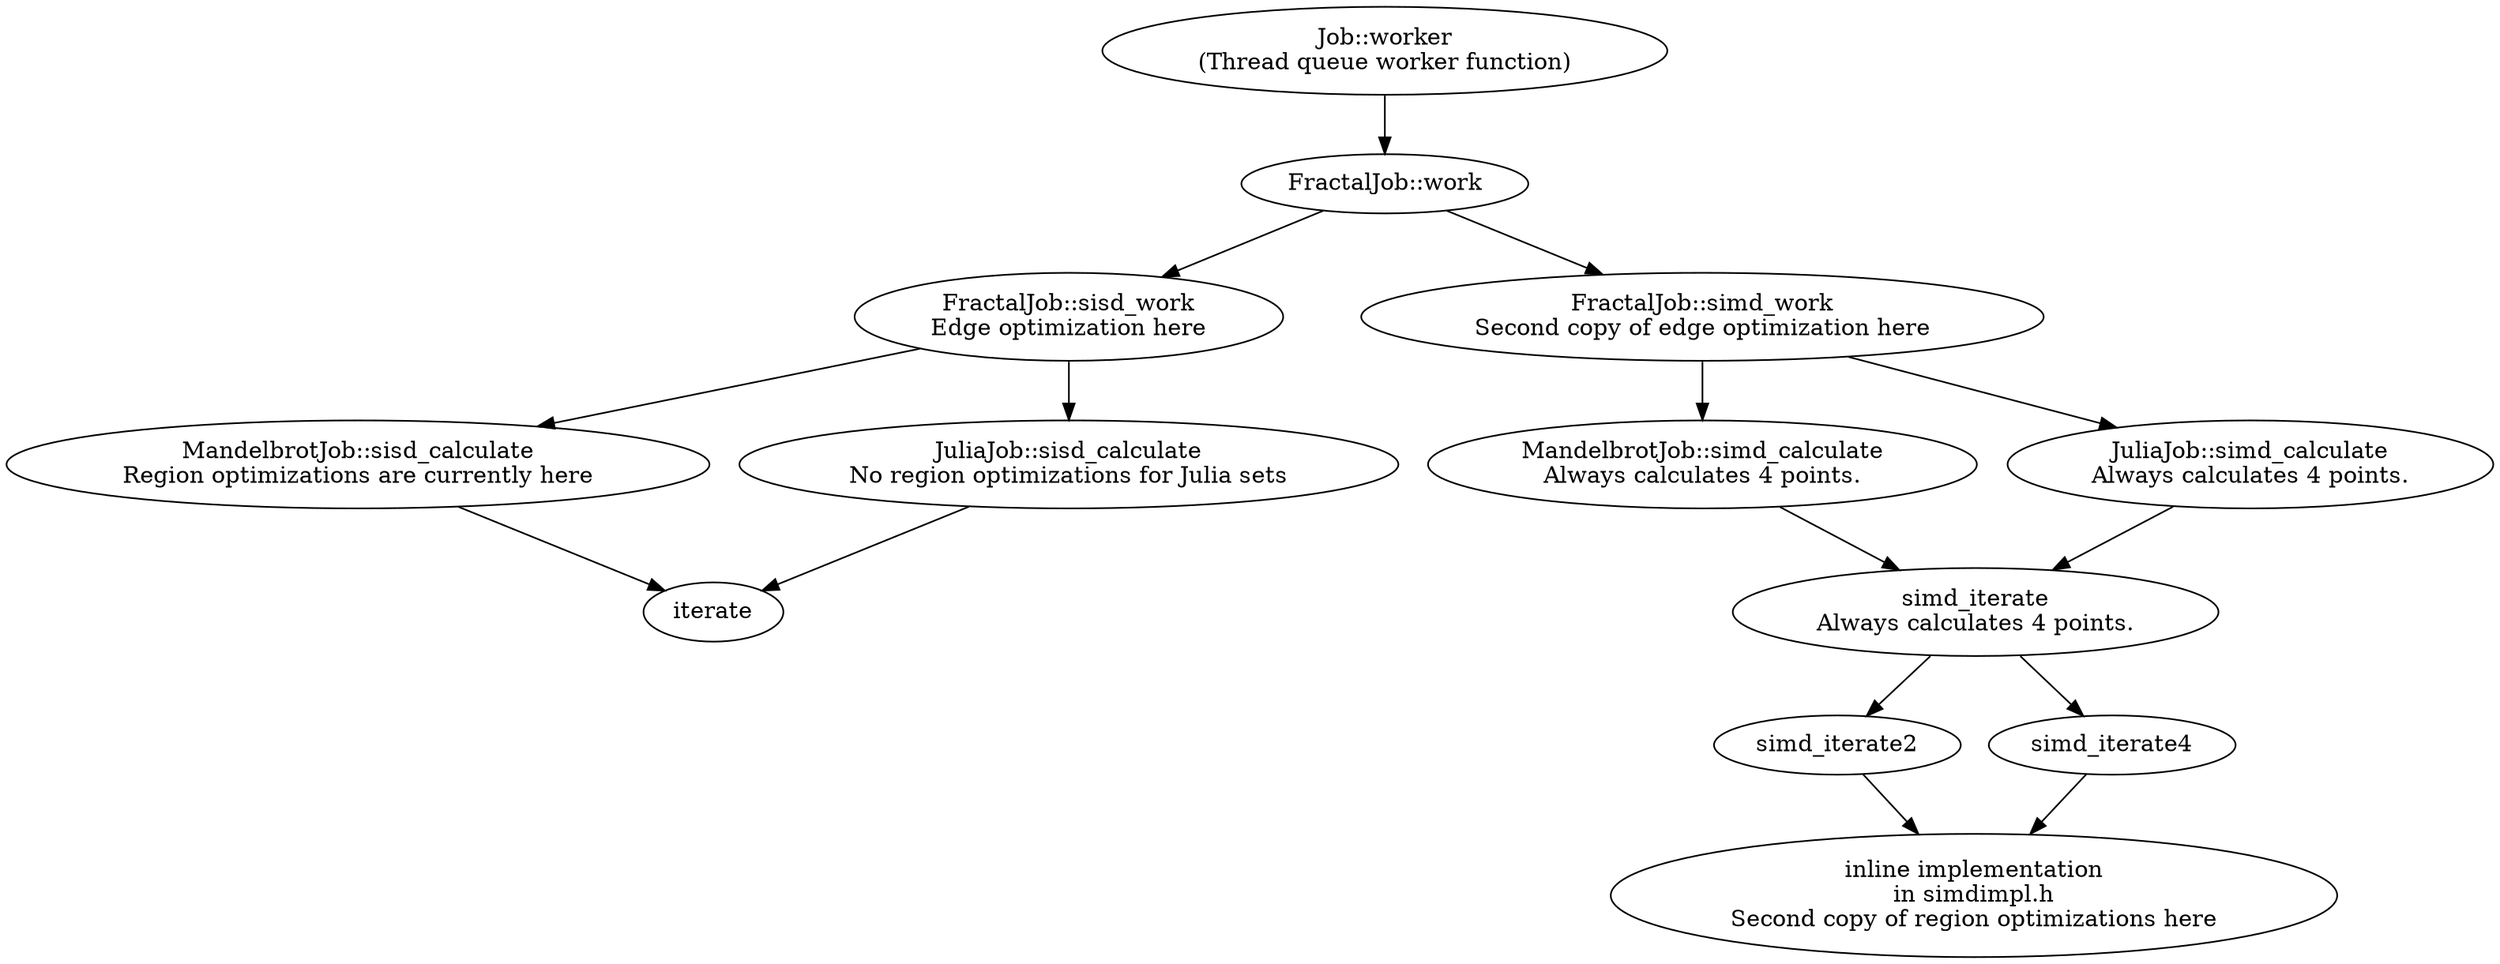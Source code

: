 digraph calltree {

  Job_worker -> FractalJob_work;
  Job_worker[label="Job::worker\n(Thread queue worker function)"];

  FractalJob_work -> FractalJob_sisd_work;
  FractalJob_work -> FractalJob_simd_work;
  FractalJob_work[label="FractalJob::work"];

  FractalJob_sisd_work -> MandelbrotJob_sisd_calculate;
  FractalJob_sisd_work -> JuliaJob_sisd_calculate;
  FractalJob_sisd_work[label="FractalJob::sisd_work\nEdge optimization here"];
  # The design is wrong; edge optimization should be in FractalJob::work.

  FractalJob_simd_work -> MandelbrotJob_simd_calculate;
  FractalJob_simd_work -> JuliaJob_simd_calculate;
  FractalJob_simd_work[label="FractalJob::simd_work\nSecond copy of edge optimization here"];

  MandelbrotJob_sisd_calculate -> iterate;
  MandelbrotJob_sisd_calculate[label="MandelbrotJob::sisd_calculate\nRegion optimizations are currently here"];

  MandelbrotJob_simd_calculate -> simd_iterate;
  MandelbrotJob_simd_calculate[label="MandelbrotJob::simd_calculate\nAlways calculates 4 points."];

  JuliaJob_sisd_calculate -> iterate;
  JuliaJob_sisd_calculate[label="JuliaJob::sisd_calculate\nNo region optimizations for Julia sets"];

  JuliaJob_simd_calculate -> simd_iterate;
  JuliaJob_simd_calculate[label="JuliaJob::simd_calculate\nAlways calculates 4 points."];

  simd_iterate -> simd_iterate2;
  simd_iterate -> simd_iterate4;
  simd_iterate[label="simd_iterate\nAlways calculates 4 points."];

  simd_iterate2 -> simdimpl_h;
  simd_iterate4 -> simdimpl_h;
  simdimpl_h[label="inline implementation\nin simdimpl.h\nSecond copy of region optimizations here"];
  
}